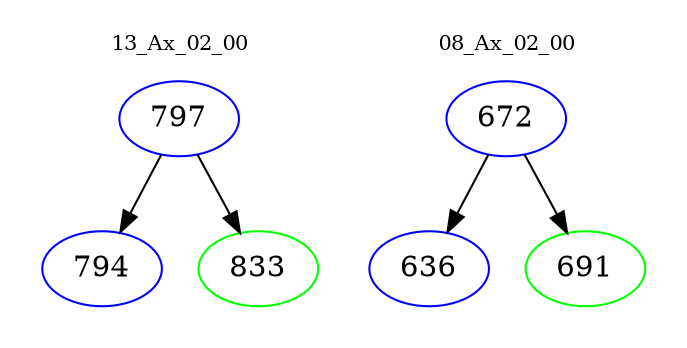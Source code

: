 digraph{
subgraph cluster_0 {
color = white
label = "13_Ax_02_00";
fontsize=10;
T0_797 [label="797", color="blue"]
T0_797 -> T0_794 [color="black"]
T0_794 [label="794", color="blue"]
T0_797 -> T0_833 [color="black"]
T0_833 [label="833", color="green"]
}
subgraph cluster_1 {
color = white
label = "08_Ax_02_00";
fontsize=10;
T1_672 [label="672", color="blue"]
T1_672 -> T1_636 [color="black"]
T1_636 [label="636", color="blue"]
T1_672 -> T1_691 [color="black"]
T1_691 [label="691", color="green"]
}
}
